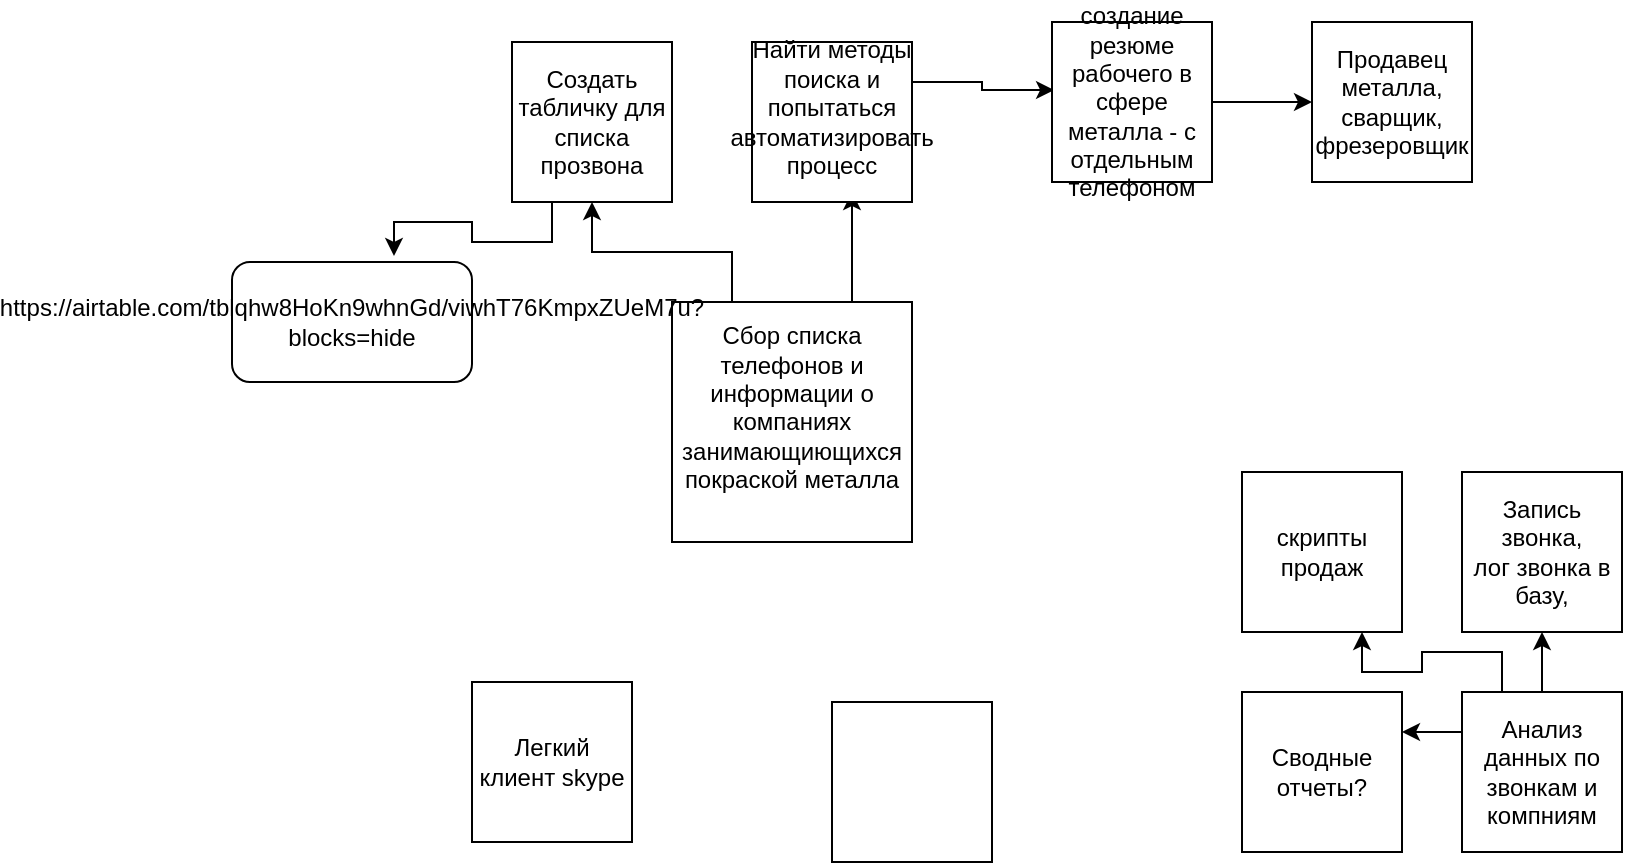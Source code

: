<mxfile version="10.6.0" type="github"><diagram id="HoWIHUDbL-EMYMO_QBE9" name="Page-1"><mxGraphModel dx="1701" dy="586" grid="1" gridSize="10" guides="1" tooltips="1" connect="1" arrows="1" fold="1" page="1" pageScale="1" pageWidth="827" pageHeight="1169" math="0" shadow="0"><root><mxCell id="0"/><mxCell id="1" parent="0"/><mxCell id="a9e0n35ll_ryNIIhaf6q-5" style="edgeStyle=orthogonalEdgeStyle;rounded=0;orthogonalLoop=1;jettySize=auto;html=1;exitX=0.25;exitY=0;exitDx=0;exitDy=0;" parent="1" source="a9e0n35ll_ryNIIhaf6q-1" target="a9e0n35ll_ryNIIhaf6q-2" edge="1"><mxGeometry relative="1" as="geometry"/></mxCell><mxCell id="a9e0n35ll_ryNIIhaf6q-6" style="edgeStyle=orthogonalEdgeStyle;rounded=0;orthogonalLoop=1;jettySize=auto;html=1;exitX=0.75;exitY=0;exitDx=0;exitDy=0;entryX=0.625;entryY=0.938;entryDx=0;entryDy=0;entryPerimeter=0;" parent="1" source="a9e0n35ll_ryNIIhaf6q-1" target="a9e0n35ll_ryNIIhaf6q-3" edge="1"><mxGeometry relative="1" as="geometry"/></mxCell><mxCell id="a9e0n35ll_ryNIIhaf6q-1" value="Сбор списка телефонов и информации о компаниях&lt;br&gt;занимающиющихся покраской металла&lt;br&gt;&lt;br&gt;" style="whiteSpace=wrap;html=1;aspect=fixed;" parent="1" vertex="1"><mxGeometry x="170" y="160" width="120" height="120" as="geometry"/></mxCell><mxCell id="a9e0n35ll_ryNIIhaf6q-7" style="edgeStyle=orthogonalEdgeStyle;rounded=0;orthogonalLoop=1;jettySize=auto;html=1;exitX=0.25;exitY=1;exitDx=0;exitDy=0;entryX=0.675;entryY=-0.05;entryDx=0;entryDy=0;entryPerimeter=0;" parent="1" source="a9e0n35ll_ryNIIhaf6q-2" target="a9e0n35ll_ryNIIhaf6q-4" edge="1"><mxGeometry relative="1" as="geometry"/></mxCell><mxCell id="a9e0n35ll_ryNIIhaf6q-2" value="Создать табличку для списка прозвона&lt;br&gt;" style="whiteSpace=wrap;html=1;aspect=fixed;" parent="1" vertex="1"><mxGeometry x="90" y="30" width="80" height="80" as="geometry"/></mxCell><mxCell id="BsY7r3r8lCGOJfSJoG5X-3" style="edgeStyle=orthogonalEdgeStyle;rounded=0;orthogonalLoop=1;jettySize=auto;html=1;exitX=1;exitY=0.25;exitDx=0;exitDy=0;entryX=0.013;entryY=0.425;entryDx=0;entryDy=0;entryPerimeter=0;" edge="1" parent="1" source="a9e0n35ll_ryNIIhaf6q-3" target="BsY7r3r8lCGOJfSJoG5X-1"><mxGeometry relative="1" as="geometry"/></mxCell><mxCell id="a9e0n35ll_ryNIIhaf6q-3" value="Найти методы поиска и попытаться автоматизировать процесс&lt;br&gt;&lt;br&gt;" style="whiteSpace=wrap;html=1;aspect=fixed;" parent="1" vertex="1"><mxGeometry x="210" y="30" width="80" height="80" as="geometry"/></mxCell><mxCell id="a9e0n35ll_ryNIIhaf6q-4" value="https://airtable.com/tblqhw8HoKn9whnGd/viwhT76KmpxZUeM7u?blocks=hide" style="rounded=1;whiteSpace=wrap;html=1;" parent="1" vertex="1"><mxGeometry x="-50" y="140" width="120" height="60" as="geometry"/></mxCell><mxCell id="BsY7r3r8lCGOJfSJoG5X-5" style="edgeStyle=orthogonalEdgeStyle;rounded=0;orthogonalLoop=1;jettySize=auto;html=1;exitX=1;exitY=0.5;exitDx=0;exitDy=0;" edge="1" parent="1" source="BsY7r3r8lCGOJfSJoG5X-1" target="BsY7r3r8lCGOJfSJoG5X-4"><mxGeometry relative="1" as="geometry"/></mxCell><mxCell id="BsY7r3r8lCGOJfSJoG5X-1" value="создание резюме рабочего в сфере металла - с отдельным телефоном" style="whiteSpace=wrap;html=1;aspect=fixed;" vertex="1" parent="1"><mxGeometry x="360" y="20" width="80" height="80" as="geometry"/></mxCell><mxCell id="BsY7r3r8lCGOJfSJoG5X-4" value="Продавец металла,&lt;br&gt;сварщик,&lt;br&gt;фрезеровщик&lt;br&gt;" style="whiteSpace=wrap;html=1;aspect=fixed;" vertex="1" parent="1"><mxGeometry x="490" y="20" width="80" height="80" as="geometry"/></mxCell><mxCell id="BsY7r3r8lCGOJfSJoG5X-10" style="edgeStyle=orthogonalEdgeStyle;rounded=0;orthogonalLoop=1;jettySize=auto;html=1;exitX=0.5;exitY=0;exitDx=0;exitDy=0;entryX=0.5;entryY=1;entryDx=0;entryDy=0;" edge="1" parent="1" source="BsY7r3r8lCGOJfSJoG5X-6" target="BsY7r3r8lCGOJfSJoG5X-7"><mxGeometry relative="1" as="geometry"/></mxCell><mxCell id="BsY7r3r8lCGOJfSJoG5X-11" style="edgeStyle=orthogonalEdgeStyle;rounded=0;orthogonalLoop=1;jettySize=auto;html=1;exitX=0.25;exitY=0;exitDx=0;exitDy=0;entryX=0.75;entryY=1;entryDx=0;entryDy=0;" edge="1" parent="1" source="BsY7r3r8lCGOJfSJoG5X-6" target="BsY7r3r8lCGOJfSJoG5X-8"><mxGeometry relative="1" as="geometry"/></mxCell><mxCell id="BsY7r3r8lCGOJfSJoG5X-13" style="edgeStyle=orthogonalEdgeStyle;rounded=0;orthogonalLoop=1;jettySize=auto;html=1;exitX=0;exitY=0.25;exitDx=0;exitDy=0;entryX=1;entryY=0.25;entryDx=0;entryDy=0;" edge="1" parent="1" source="BsY7r3r8lCGOJfSJoG5X-6" target="BsY7r3r8lCGOJfSJoG5X-9"><mxGeometry relative="1" as="geometry"/></mxCell><mxCell id="BsY7r3r8lCGOJfSJoG5X-6" value="Анализ данных по звонкам и компниям&lt;br&gt;" style="whiteSpace=wrap;html=1;aspect=fixed;" vertex="1" parent="1"><mxGeometry x="565" y="355" width="80" height="80" as="geometry"/></mxCell><mxCell id="BsY7r3r8lCGOJfSJoG5X-7" value="Запись звонка,&lt;br&gt;лог звонка в базу,&lt;br&gt;" style="whiteSpace=wrap;html=1;aspect=fixed;" vertex="1" parent="1"><mxGeometry x="565" y="245" width="80" height="80" as="geometry"/></mxCell><mxCell id="BsY7r3r8lCGOJfSJoG5X-8" value="скрипты продаж&lt;br&gt;" style="whiteSpace=wrap;html=1;aspect=fixed;" vertex="1" parent="1"><mxGeometry x="455" y="245" width="80" height="80" as="geometry"/></mxCell><mxCell id="BsY7r3r8lCGOJfSJoG5X-9" value="Сводные отчеты?&lt;br&gt;" style="whiteSpace=wrap;html=1;aspect=fixed;" vertex="1" parent="1"><mxGeometry x="455" y="355" width="80" height="80" as="geometry"/></mxCell><mxCell id="BsY7r3r8lCGOJfSJoG5X-14" value="Легкий клиент skype&lt;br&gt;" style="whiteSpace=wrap;html=1;aspect=fixed;" vertex="1" parent="1"><mxGeometry x="70" y="350" width="80" height="80" as="geometry"/></mxCell><mxCell id="BsY7r3r8lCGOJfSJoG5X-15" value="" style="whiteSpace=wrap;html=1;aspect=fixed;" vertex="1" parent="1"><mxGeometry x="250" y="360" width="80" height="80" as="geometry"/></mxCell></root></mxGraphModel></diagram></mxfile>